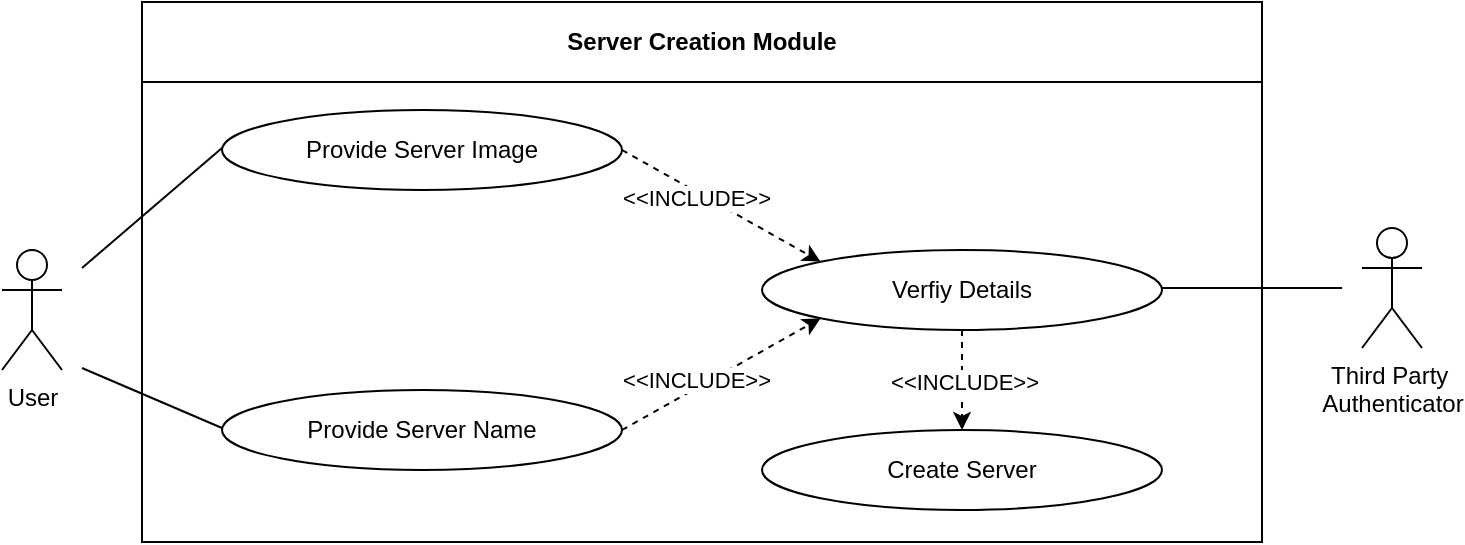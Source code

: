 <mxfile version="24.7.8">
  <diagram name="Page-1" id="bqS-FZ6hRactcgp-9Ks-">
    <mxGraphModel dx="1050" dy="522" grid="1" gridSize="10" guides="1" tooltips="1" connect="1" arrows="1" fold="1" page="1" pageScale="1" pageWidth="827" pageHeight="1169" math="0" shadow="0">
      <root>
        <mxCell id="0" />
        <mxCell id="1" parent="0" />
        <mxCell id="y6TTsM0xGEVt4BT4Crah-1" value="Server Creation Module" style="swimlane;whiteSpace=wrap;html=1;startSize=40;fillColor=none;" parent="1" vertex="1">
          <mxGeometry x="160" y="150" width="560" height="270" as="geometry" />
        </mxCell>
        <mxCell id="y6TTsM0xGEVt4BT4Crah-2" value="Provide Server Name" style="ellipse;whiteSpace=wrap;html=1;fillColor=none;" parent="y6TTsM0xGEVt4BT4Crah-1" vertex="1">
          <mxGeometry x="40" y="194" width="200" height="40" as="geometry" />
        </mxCell>
        <mxCell id="y6TTsM0xGEVt4BT4Crah-3" value="Provide Server Image" style="ellipse;whiteSpace=wrap;html=1;fillColor=none;" parent="y6TTsM0xGEVt4BT4Crah-1" vertex="1">
          <mxGeometry x="40" y="54" width="200" height="40" as="geometry" />
        </mxCell>
        <mxCell id="y6TTsM0xGEVt4BT4Crah-4" value="Verfiy Details" style="ellipse;whiteSpace=wrap;html=1;fillColor=none;" parent="y6TTsM0xGEVt4BT4Crah-1" vertex="1">
          <mxGeometry x="310" y="124" width="200" height="40" as="geometry" />
        </mxCell>
        <mxCell id="y6TTsM0xGEVt4BT4Crah-15" value="" style="edgeStyle=none;orthogonalLoop=1;jettySize=auto;html=1;rounded=0;exitX=1;exitY=0.5;exitDx=0;exitDy=0;entryX=0;entryY=0;entryDx=0;entryDy=0;dashed=1;" parent="y6TTsM0xGEVt4BT4Crah-1" source="y6TTsM0xGEVt4BT4Crah-3" target="y6TTsM0xGEVt4BT4Crah-4" edge="1">
          <mxGeometry width="100" relative="1" as="geometry">
            <mxPoint x="330" y="94" as="sourcePoint" />
            <mxPoint x="430" y="94" as="targetPoint" />
            <Array as="points" />
          </mxGeometry>
        </mxCell>
        <mxCell id="874h4bqVdTH8mnI3KiV0-4" value="&amp;lt;&amp;lt;INCLUDE&amp;gt;&amp;gt;" style="edgeLabel;html=1;align=center;verticalAlign=middle;resizable=0;points=[];" parent="y6TTsM0xGEVt4BT4Crah-15" vertex="1" connectable="0">
          <mxGeometry x="-0.224" y="-3" relative="1" as="geometry">
            <mxPoint as="offset" />
          </mxGeometry>
        </mxCell>
        <mxCell id="y6TTsM0xGEVt4BT4Crah-16" value="" style="edgeStyle=none;orthogonalLoop=1;jettySize=auto;html=1;rounded=0;exitX=1;exitY=0.5;exitDx=0;exitDy=0;entryX=0;entryY=1;entryDx=0;entryDy=0;dashed=1;" parent="y6TTsM0xGEVt4BT4Crah-1" source="y6TTsM0xGEVt4BT4Crah-2" target="y6TTsM0xGEVt4BT4Crah-4" edge="1">
          <mxGeometry width="100" relative="1" as="geometry">
            <mxPoint x="340" y="114" as="sourcePoint" />
            <mxPoint x="440" y="114" as="targetPoint" />
            <Array as="points" />
          </mxGeometry>
        </mxCell>
        <mxCell id="874h4bqVdTH8mnI3KiV0-3" value="&amp;lt;&amp;lt;INCLUDE&amp;gt;&amp;gt;" style="edgeLabel;html=1;align=center;verticalAlign=middle;resizable=0;points=[];" parent="y6TTsM0xGEVt4BT4Crah-16" vertex="1" connectable="0">
          <mxGeometry x="-0.224" y="4" relative="1" as="geometry">
            <mxPoint as="offset" />
          </mxGeometry>
        </mxCell>
        <mxCell id="874h4bqVdTH8mnI3KiV0-10" value="Create Server" style="ellipse;whiteSpace=wrap;html=1;fillColor=none;" parent="y6TTsM0xGEVt4BT4Crah-1" vertex="1">
          <mxGeometry x="310" y="214" width="200" height="40" as="geometry" />
        </mxCell>
        <mxCell id="874h4bqVdTH8mnI3KiV0-14" value="" style="endArrow=classic;html=1;rounded=0;exitX=0.5;exitY=1;exitDx=0;exitDy=0;entryX=0.5;entryY=0;entryDx=0;entryDy=0;dashed=1;" parent="y6TTsM0xGEVt4BT4Crah-1" source="y6TTsM0xGEVt4BT4Crah-4" target="874h4bqVdTH8mnI3KiV0-10" edge="1">
          <mxGeometry width="50" height="50" relative="1" as="geometry">
            <mxPoint x="230" y="144" as="sourcePoint" />
            <mxPoint x="280" y="94" as="targetPoint" />
          </mxGeometry>
        </mxCell>
        <mxCell id="874h4bqVdTH8mnI3KiV0-15" value="&amp;lt;&amp;lt;INCLUDE&amp;gt;&amp;gt;" style="edgeLabel;html=1;align=center;verticalAlign=middle;resizable=0;points=[];" parent="874h4bqVdTH8mnI3KiV0-14" vertex="1" connectable="0">
          <mxGeometry x="0.016" y="1" relative="1" as="geometry">
            <mxPoint as="offset" />
          </mxGeometry>
        </mxCell>
        <mxCell id="y6TTsM0xGEVt4BT4Crah-5" value="User" style="shape=umlActor;verticalLabelPosition=bottom;verticalAlign=top;html=1;outlineConnect=0;fillColor=none;" parent="1" vertex="1">
          <mxGeometry x="90" y="274" width="30" height="60" as="geometry" />
        </mxCell>
        <mxCell id="874h4bqVdTH8mnI3KiV0-1" value="" style="endArrow=none;html=1;rounded=0;entryX=0;entryY=0.5;entryDx=0;entryDy=0;" parent="1" edge="1">
          <mxGeometry width="50" height="50" relative="1" as="geometry">
            <mxPoint x="130" y="283" as="sourcePoint" />
            <mxPoint x="200" y="223" as="targetPoint" />
          </mxGeometry>
        </mxCell>
        <mxCell id="874h4bqVdTH8mnI3KiV0-2" value="" style="endArrow=none;html=1;rounded=0;entryX=0;entryY=0.5;entryDx=0;entryDy=0;" parent="1" edge="1">
          <mxGeometry width="50" height="50" relative="1" as="geometry">
            <mxPoint x="130" y="333" as="sourcePoint" />
            <mxPoint x="200" y="363" as="targetPoint" />
          </mxGeometry>
        </mxCell>
        <mxCell id="874h4bqVdTH8mnI3KiV0-5" value="Third Party&amp;nbsp;&lt;br&gt;Authenticator" style="shape=umlActor;verticalLabelPosition=bottom;verticalAlign=top;html=1;outlineConnect=0;fillColor=none;" parent="1" vertex="1">
          <mxGeometry x="770" y="263" width="30" height="60" as="geometry" />
        </mxCell>
        <mxCell id="874h4bqVdTH8mnI3KiV0-6" value="" style="endArrow=none;html=1;rounded=0;exitX=1;exitY=0.5;exitDx=0;exitDy=0;" parent="1" edge="1">
          <mxGeometry width="50" height="50" relative="1" as="geometry">
            <mxPoint x="670" y="293" as="sourcePoint" />
            <mxPoint x="760" y="293" as="targetPoint" />
          </mxGeometry>
        </mxCell>
      </root>
    </mxGraphModel>
  </diagram>
</mxfile>
